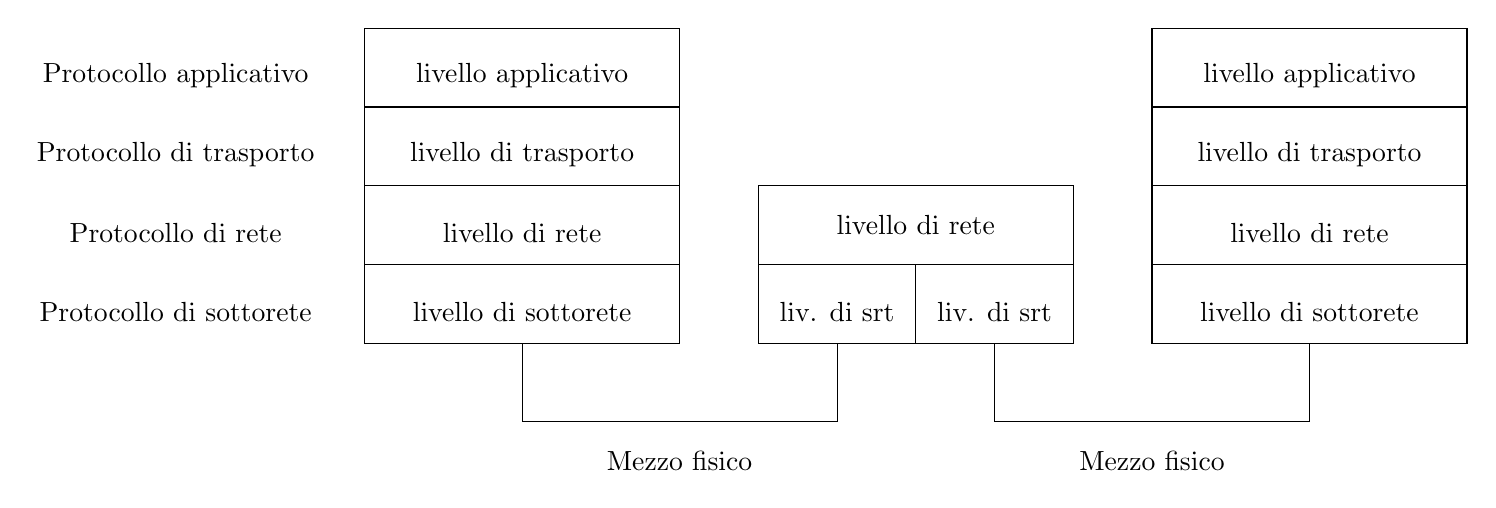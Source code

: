 ﻿\begin{tikzpicture}
\node at (-2.4,1.4) {Protocollo di sottorete};
\node at (-2.4,2.4) {Protocollo di rete};
\node at (-2.4,3.4) {Protocollo di trasporto};
\node at (-2.4,4.4) {Protocollo applicativo};



\draw (0,1) -- (0,2) -- (4,2) -- (4,1) -- cycle;
\node at (2,1.4) {livello di sottorete};
\draw (0,2) -- (0,3) -- (4,3) -- (4,2) -- cycle;
\node at (2,2.4) {livello di rete};
\draw (0,3) -- (0,4) -- (4,4) -- (4,3) -- cycle;
\node at (2,3.4) {livello di trasporto};
\draw (0,4) -- (0,5) -- (4,5) -- (4,4) -- cycle;
\node at (2,4.4) {livello applicativo};


\draw (5,1) -- (5,2) -- (7,2) -- (7,1) -- cycle;
\node at (6,1.4) {liv. di srt};
\draw (7,1) -- (7,2) -- (9,2) -- (9,1) -- cycle;
\node at (7,2.5) {livello di rete};

\draw (5,2) -- (5,3) -- (9,3) -- (9,2) -- cycle;
\node at (8,1.4) {liv. di srt};


\draw (2,1) -- (2,0) -- (6,0) -- (6,1);
\node at (4,-0.5) {Mezzo fisico};
\draw (8,1) -- (8,0) -- (12,0) -- (12,1);
\node at (10,-0.5) {Mezzo fisico};

\draw (10,1) -- (10,2) -- (14,2) -- (14,1) -- cycle;
\node at (12,1.4) {livello di sottorete};
\draw (10,2) -- (10,3) -- (14,3) -- (14,2) -- cycle;
\node at (12,2.4) {livello di rete};
\draw (10,3) -- (10,4) -- (14,4) -- (14,3) -- cycle;
\node at (12,3.4) {livello di trasporto};
\draw (10,4) -- (10,5) -- (14,5) -- (14,4) -- cycle;
\node at (12,4.4) {livello applicativo};
\end{tikzpicture}